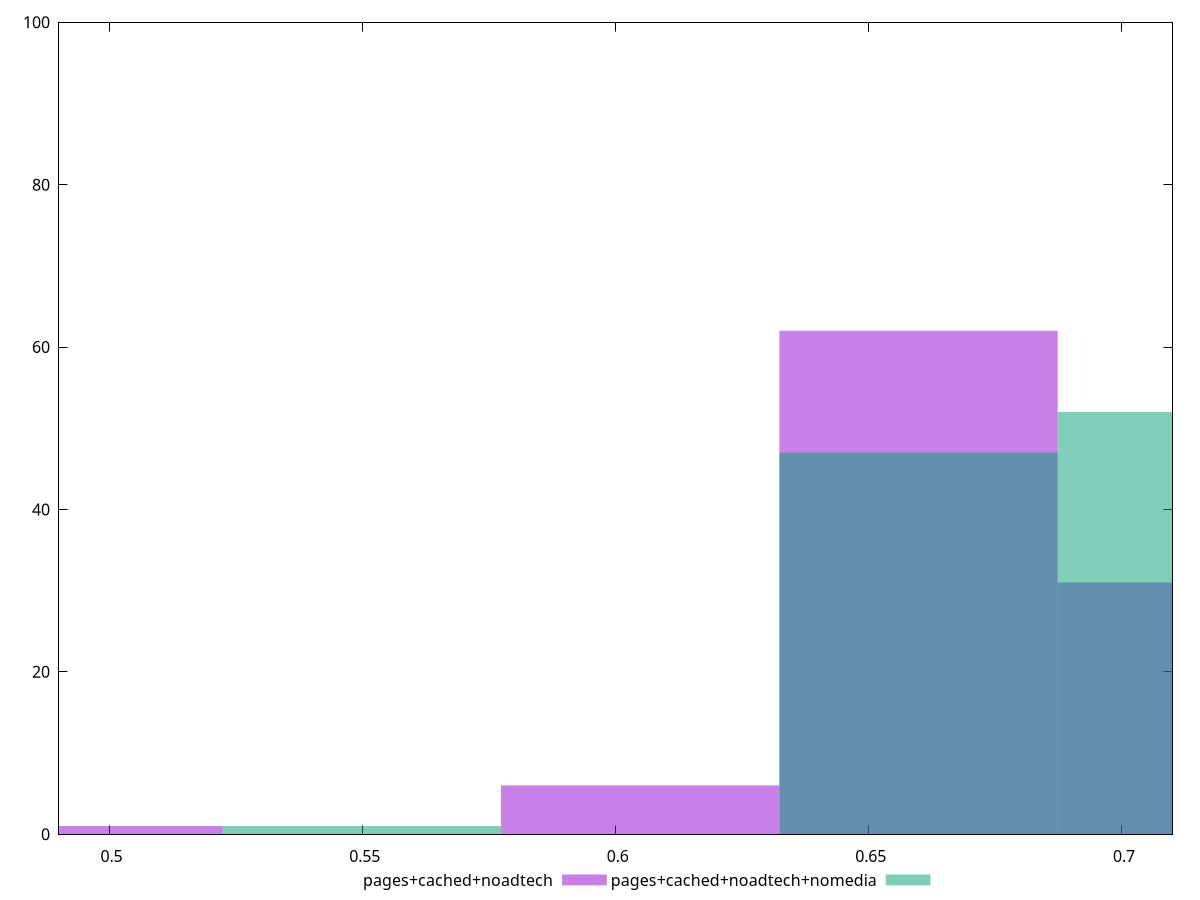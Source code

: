 reset

$pagesCachedNoadtech <<EOF
0.49486828620589435 1
0.6048390164738708 6
0.6598243816078591 62
0.7148097467418474 31
EOF

$pagesCachedNoadtechNomedia <<EOF
0.5498536513398826 1
0.6598243816078591 47
0.7148097467418474 52
EOF

set key outside below
set boxwidth 0.05498536513398826
set xrange [0.49:0.71]
set yrange [0:100]
set trange [0:100]
set style fill transparent solid 0.5 noborder
set terminal svg size 640, 500 enhanced background rgb 'white'
set output "report_00019_2021-02-10T18-14-37.922Z//meta/score/comparison/histogram/2_vs_3.svg"

plot $pagesCachedNoadtech title "pages+cached+noadtech" with boxes, \
     $pagesCachedNoadtechNomedia title "pages+cached+noadtech+nomedia" with boxes

reset
